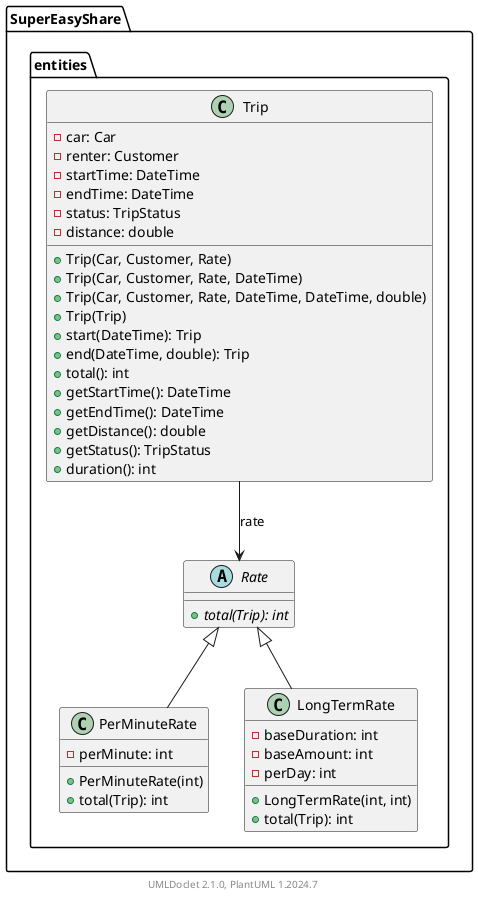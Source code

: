 @startuml
    namespace SuperEasyShare.entities {

        class Trip [[Trip.html]] {
            -car: Car
            -renter: Customer
            -startTime: DateTime
            -endTime: DateTime
            -status: TripStatus
            -distance: double
            +Trip(Car, Customer, Rate)
            +Trip(Car, Customer, Rate, DateTime)
            +Trip(Car, Customer, Rate, DateTime, DateTime, double)
            +Trip(Trip)
            +start(DateTime): Trip
            +end(DateTime, double): Trip
            +total(): int
            +getStartTime(): DateTime
            +getEndTime(): DateTime
            +getDistance(): double
            +getStatus(): TripStatus
            +duration(): int
        }

        class PerMinuteRate [[PerMinuteRate.html]] {
            -perMinute: int
            +PerMinuteRate(int)
            +total(Trip): int
        }

        abstract class Rate [[Rate.html]] {
            {abstract} +total(Trip): int
        }

        class LongTermRate [[LongTermRate.html]] {
            -baseDuration: int
            -baseAmount: int
            -perDay: int
            +LongTermRate(int, int)
            +total(Trip): int
        }

        Trip --> Rate: rate
        Rate <|-- PerMinuteRate
        Rate <|-- LongTermRate
    }

    center footer UMLDoclet 2.1.0, PlantUML %version()
@enduml
